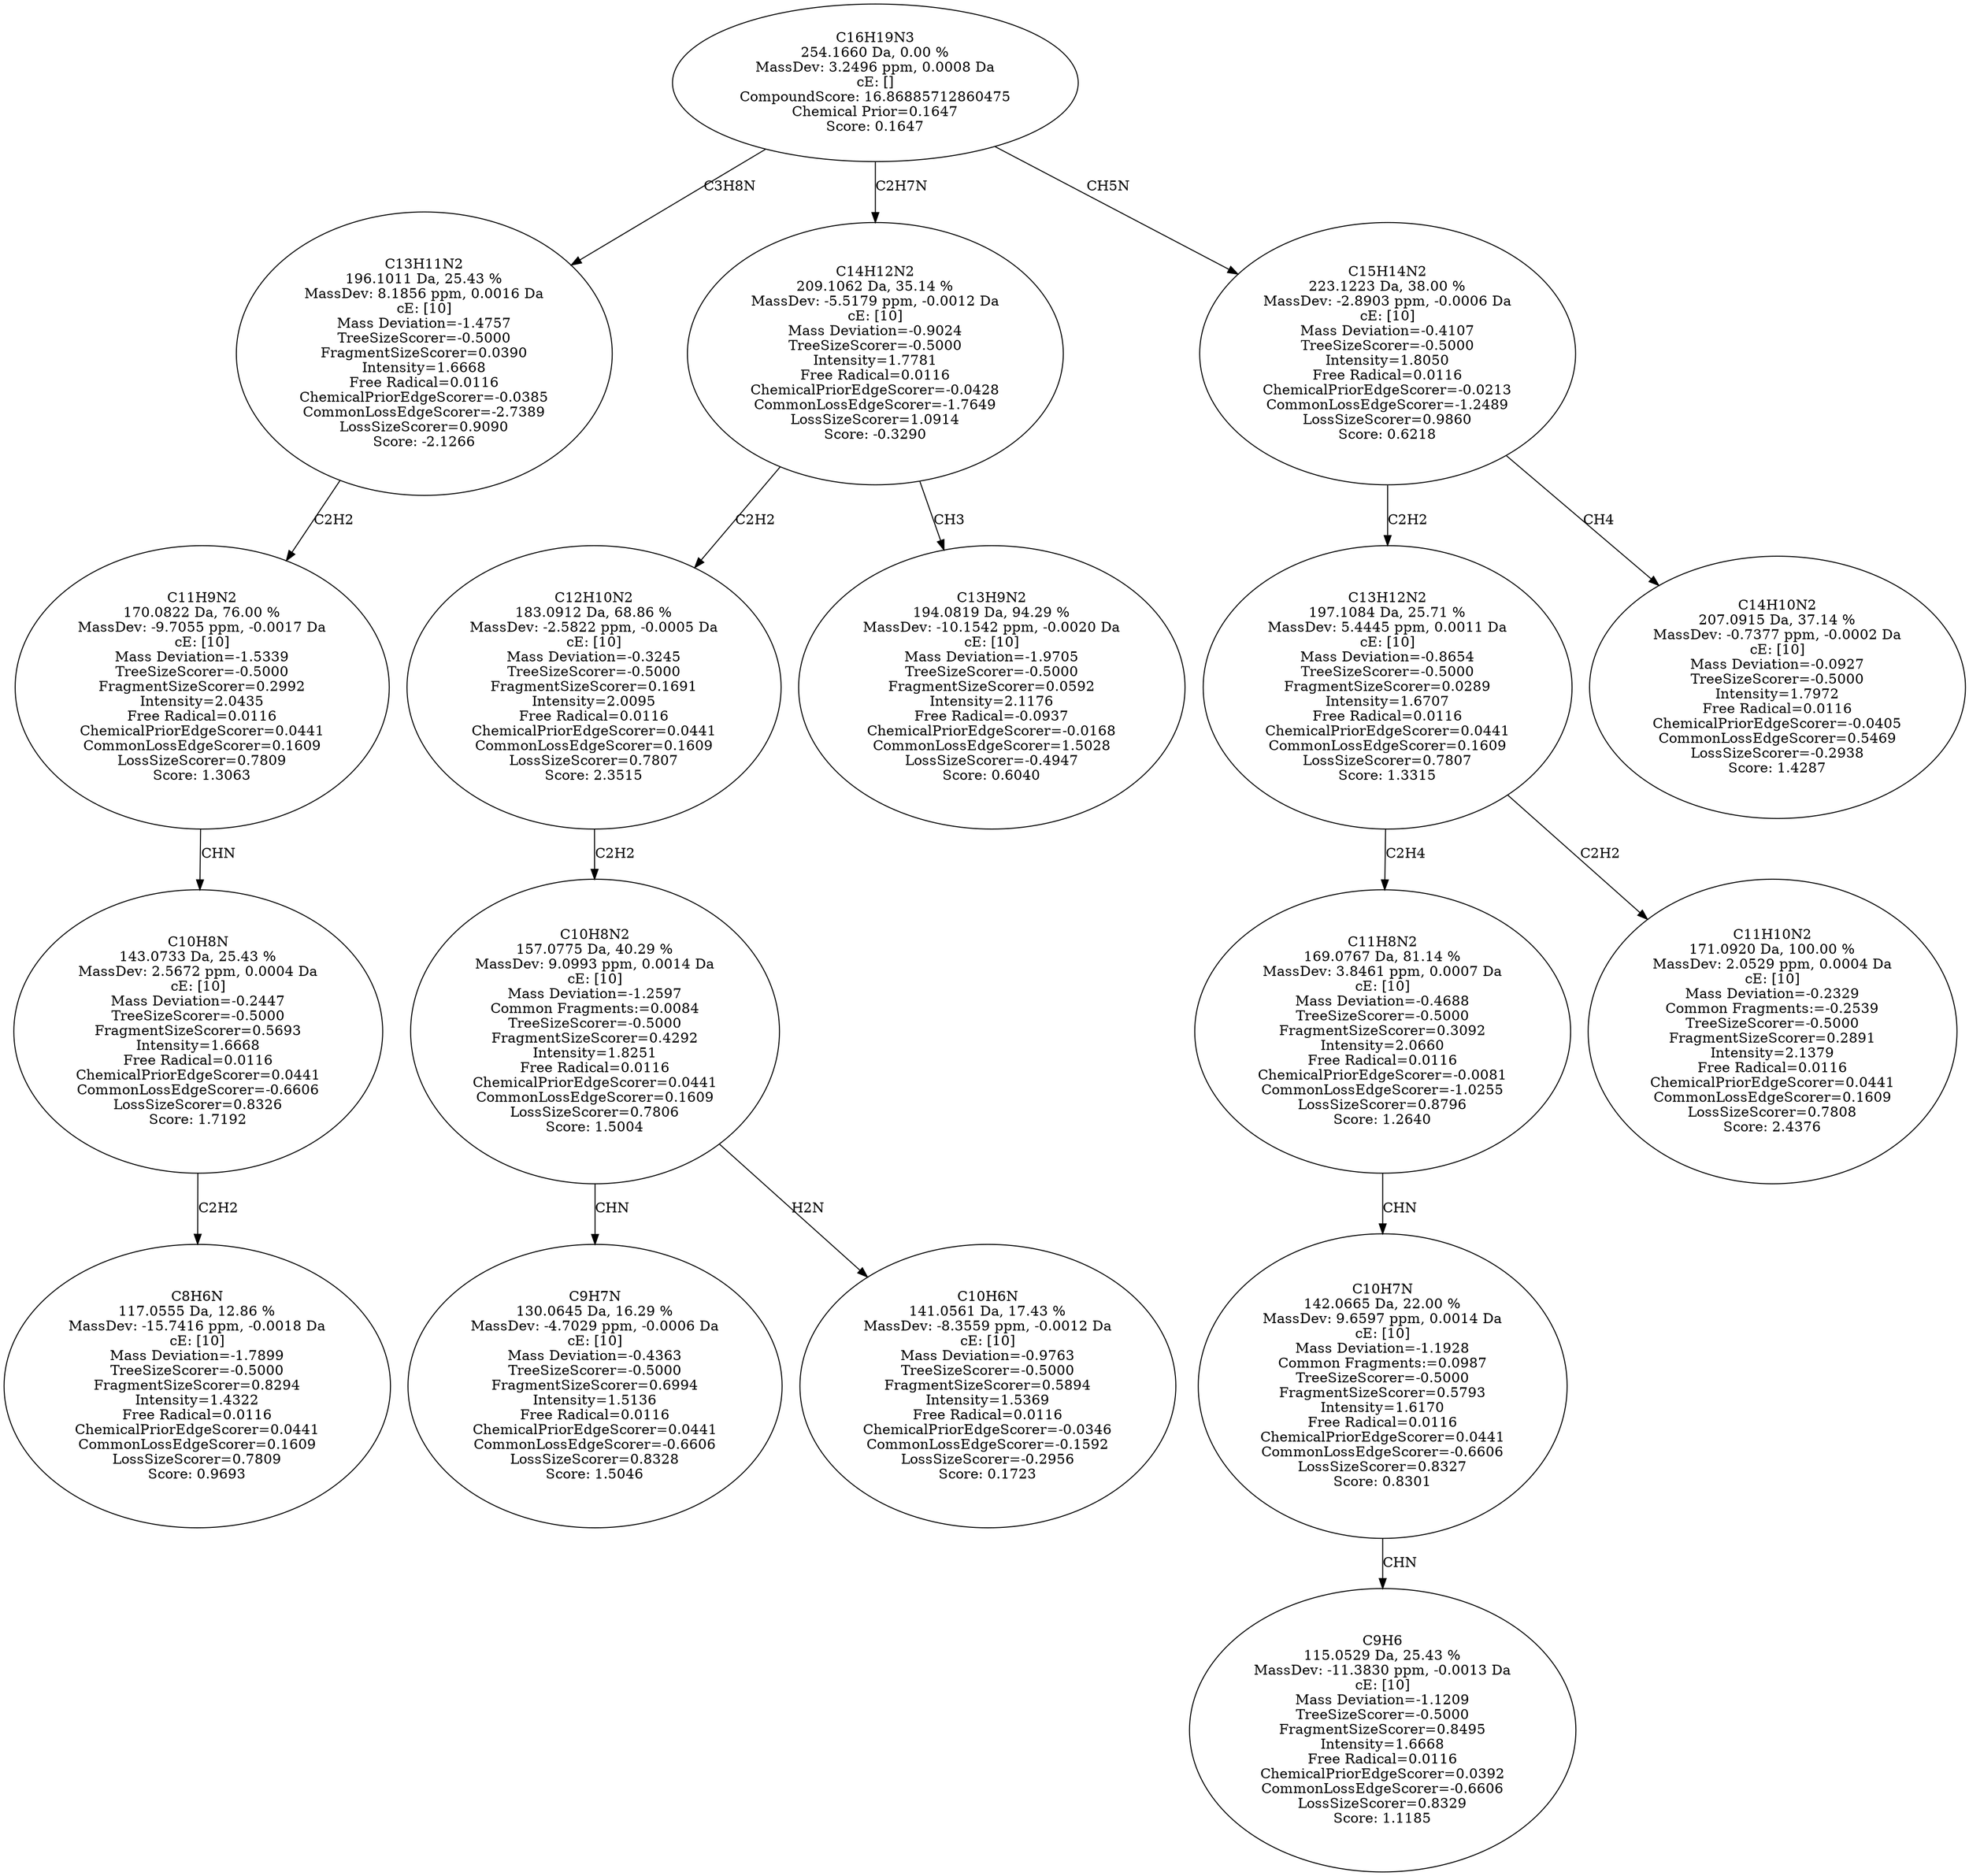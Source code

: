 strict digraph {
v1 [label="C8H6N\n117.0555 Da, 12.86 %\nMassDev: -15.7416 ppm, -0.0018 Da\ncE: [10]\nMass Deviation=-1.7899\nTreeSizeScorer=-0.5000\nFragmentSizeScorer=0.8294\nIntensity=1.4322\nFree Radical=0.0116\nChemicalPriorEdgeScorer=0.0441\nCommonLossEdgeScorer=0.1609\nLossSizeScorer=0.7809\nScore: 0.9693"];
v2 [label="C10H8N\n143.0733 Da, 25.43 %\nMassDev: 2.5672 ppm, 0.0004 Da\ncE: [10]\nMass Deviation=-0.2447\nTreeSizeScorer=-0.5000\nFragmentSizeScorer=0.5693\nIntensity=1.6668\nFree Radical=0.0116\nChemicalPriorEdgeScorer=0.0441\nCommonLossEdgeScorer=-0.6606\nLossSizeScorer=0.8326\nScore: 1.7192"];
v3 [label="C11H9N2\n170.0822 Da, 76.00 %\nMassDev: -9.7055 ppm, -0.0017 Da\ncE: [10]\nMass Deviation=-1.5339\nTreeSizeScorer=-0.5000\nFragmentSizeScorer=0.2992\nIntensity=2.0435\nFree Radical=0.0116\nChemicalPriorEdgeScorer=0.0441\nCommonLossEdgeScorer=0.1609\nLossSizeScorer=0.7809\nScore: 1.3063"];
v4 [label="C13H11N2\n196.1011 Da, 25.43 %\nMassDev: 8.1856 ppm, 0.0016 Da\ncE: [10]\nMass Deviation=-1.4757\nTreeSizeScorer=-0.5000\nFragmentSizeScorer=0.0390\nIntensity=1.6668\nFree Radical=0.0116\nChemicalPriorEdgeScorer=-0.0385\nCommonLossEdgeScorer=-2.7389\nLossSizeScorer=0.9090\nScore: -2.1266"];
v5 [label="C9H7N\n130.0645 Da, 16.29 %\nMassDev: -4.7029 ppm, -0.0006 Da\ncE: [10]\nMass Deviation=-0.4363\nTreeSizeScorer=-0.5000\nFragmentSizeScorer=0.6994\nIntensity=1.5136\nFree Radical=0.0116\nChemicalPriorEdgeScorer=0.0441\nCommonLossEdgeScorer=-0.6606\nLossSizeScorer=0.8328\nScore: 1.5046"];
v6 [label="C10H6N\n141.0561 Da, 17.43 %\nMassDev: -8.3559 ppm, -0.0012 Da\ncE: [10]\nMass Deviation=-0.9763\nTreeSizeScorer=-0.5000\nFragmentSizeScorer=0.5894\nIntensity=1.5369\nFree Radical=0.0116\nChemicalPriorEdgeScorer=-0.0346\nCommonLossEdgeScorer=-0.1592\nLossSizeScorer=-0.2956\nScore: 0.1723"];
v7 [label="C10H8N2\n157.0775 Da, 40.29 %\nMassDev: 9.0993 ppm, 0.0014 Da\ncE: [10]\nMass Deviation=-1.2597\nCommon Fragments:=0.0084\nTreeSizeScorer=-0.5000\nFragmentSizeScorer=0.4292\nIntensity=1.8251\nFree Radical=0.0116\nChemicalPriorEdgeScorer=0.0441\nCommonLossEdgeScorer=0.1609\nLossSizeScorer=0.7806\nScore: 1.5004"];
v8 [label="C12H10N2\n183.0912 Da, 68.86 %\nMassDev: -2.5822 ppm, -0.0005 Da\ncE: [10]\nMass Deviation=-0.3245\nTreeSizeScorer=-0.5000\nFragmentSizeScorer=0.1691\nIntensity=2.0095\nFree Radical=0.0116\nChemicalPriorEdgeScorer=0.0441\nCommonLossEdgeScorer=0.1609\nLossSizeScorer=0.7807\nScore: 2.3515"];
v9 [label="C13H9N2\n194.0819 Da, 94.29 %\nMassDev: -10.1542 ppm, -0.0020 Da\ncE: [10]\nMass Deviation=-1.9705\nTreeSizeScorer=-0.5000\nFragmentSizeScorer=0.0592\nIntensity=2.1176\nFree Radical=-0.0937\nChemicalPriorEdgeScorer=-0.0168\nCommonLossEdgeScorer=1.5028\nLossSizeScorer=-0.4947\nScore: 0.6040"];
v10 [label="C14H12N2\n209.1062 Da, 35.14 %\nMassDev: -5.5179 ppm, -0.0012 Da\ncE: [10]\nMass Deviation=-0.9024\nTreeSizeScorer=-0.5000\nIntensity=1.7781\nFree Radical=0.0116\nChemicalPriorEdgeScorer=-0.0428\nCommonLossEdgeScorer=-1.7649\nLossSizeScorer=1.0914\nScore: -0.3290"];
v11 [label="C9H6\n115.0529 Da, 25.43 %\nMassDev: -11.3830 ppm, -0.0013 Da\ncE: [10]\nMass Deviation=-1.1209\nTreeSizeScorer=-0.5000\nFragmentSizeScorer=0.8495\nIntensity=1.6668\nFree Radical=0.0116\nChemicalPriorEdgeScorer=0.0392\nCommonLossEdgeScorer=-0.6606\nLossSizeScorer=0.8329\nScore: 1.1185"];
v12 [label="C10H7N\n142.0665 Da, 22.00 %\nMassDev: 9.6597 ppm, 0.0014 Da\ncE: [10]\nMass Deviation=-1.1928\nCommon Fragments:=0.0987\nTreeSizeScorer=-0.5000\nFragmentSizeScorer=0.5793\nIntensity=1.6170\nFree Radical=0.0116\nChemicalPriorEdgeScorer=0.0441\nCommonLossEdgeScorer=-0.6606\nLossSizeScorer=0.8327\nScore: 0.8301"];
v13 [label="C11H8N2\n169.0767 Da, 81.14 %\nMassDev: 3.8461 ppm, 0.0007 Da\ncE: [10]\nMass Deviation=-0.4688\nTreeSizeScorer=-0.5000\nFragmentSizeScorer=0.3092\nIntensity=2.0660\nFree Radical=0.0116\nChemicalPriorEdgeScorer=-0.0081\nCommonLossEdgeScorer=-1.0255\nLossSizeScorer=0.8796\nScore: 1.2640"];
v14 [label="C11H10N2\n171.0920 Da, 100.00 %\nMassDev: 2.0529 ppm, 0.0004 Da\ncE: [10]\nMass Deviation=-0.2329\nCommon Fragments:=-0.2539\nTreeSizeScorer=-0.5000\nFragmentSizeScorer=0.2891\nIntensity=2.1379\nFree Radical=0.0116\nChemicalPriorEdgeScorer=0.0441\nCommonLossEdgeScorer=0.1609\nLossSizeScorer=0.7808\nScore: 2.4376"];
v15 [label="C13H12N2\n197.1084 Da, 25.71 %\nMassDev: 5.4445 ppm, 0.0011 Da\ncE: [10]\nMass Deviation=-0.8654\nTreeSizeScorer=-0.5000\nFragmentSizeScorer=0.0289\nIntensity=1.6707\nFree Radical=0.0116\nChemicalPriorEdgeScorer=0.0441\nCommonLossEdgeScorer=0.1609\nLossSizeScorer=0.7807\nScore: 1.3315"];
v16 [label="C14H10N2\n207.0915 Da, 37.14 %\nMassDev: -0.7377 ppm, -0.0002 Da\ncE: [10]\nMass Deviation=-0.0927\nTreeSizeScorer=-0.5000\nIntensity=1.7972\nFree Radical=0.0116\nChemicalPriorEdgeScorer=-0.0405\nCommonLossEdgeScorer=0.5469\nLossSizeScorer=-0.2938\nScore: 1.4287"];
v17 [label="C15H14N2\n223.1223 Da, 38.00 %\nMassDev: -2.8903 ppm, -0.0006 Da\ncE: [10]\nMass Deviation=-0.4107\nTreeSizeScorer=-0.5000\nIntensity=1.8050\nFree Radical=0.0116\nChemicalPriorEdgeScorer=-0.0213\nCommonLossEdgeScorer=-1.2489\nLossSizeScorer=0.9860\nScore: 0.6218"];
v18 [label="C16H19N3\n254.1660 Da, 0.00 %\nMassDev: 3.2496 ppm, 0.0008 Da\ncE: []\nCompoundScore: 16.86885712860475\nChemical Prior=0.1647\nScore: 0.1647"];
v2 -> v1 [label="C2H2"];
v3 -> v2 [label="CHN"];
v4 -> v3 [label="C2H2"];
v18 -> v4 [label="C3H8N"];
v7 -> v5 [label="CHN"];
v7 -> v6 [label="H2N"];
v8 -> v7 [label="C2H2"];
v10 -> v8 [label="C2H2"];
v10 -> v9 [label="CH3"];
v18 -> v10 [label="C2H7N"];
v12 -> v11 [label="CHN"];
v13 -> v12 [label="CHN"];
v15 -> v13 [label="C2H4"];
v15 -> v14 [label="C2H2"];
v17 -> v15 [label="C2H2"];
v17 -> v16 [label="CH4"];
v18 -> v17 [label="CH5N"];
}